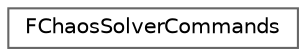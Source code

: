 digraph "Graphical Class Hierarchy"
{
 // INTERACTIVE_SVG=YES
 // LATEX_PDF_SIZE
  bgcolor="transparent";
  edge [fontname=Helvetica,fontsize=10,labelfontname=Helvetica,labelfontsize=10];
  node [fontname=Helvetica,fontsize=10,shape=box,height=0.2,width=0.4];
  rankdir="LR";
  Node0 [id="Node000000",label="FChaosSolverCommands",height=0.2,width=0.4,color="grey40", fillcolor="white", style="filled",URL="$d6/df7/classFChaosSolverCommands.html",tooltip="The public interface to this module."];
}
